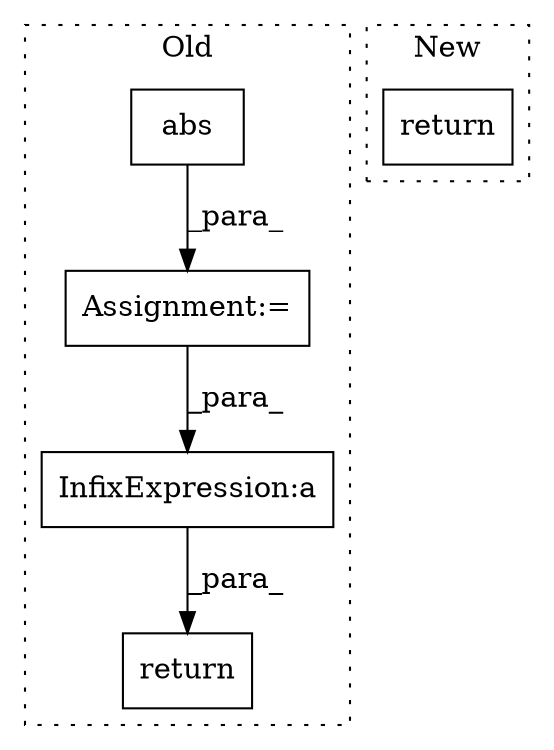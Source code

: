 digraph G {
subgraph cluster0 {
1 [label="abs" a="32" s="5023,5028" l="4,1" shape="box"];
3 [label="Assignment:=" a="7" s="5016" l="1" shape="box"];
4 [label="return" a="41" s="5148" l="7" shape="box"];
5 [label="InfixExpression:a" a="27" s="5157" l="3" shape="box"];
label = "Old";
style="dotted";
}
subgraph cluster1 {
2 [label="return" a="41" s="5327" l="12" shape="box"];
label = "New";
style="dotted";
}
1 -> 3 [label="_para_"];
3 -> 5 [label="_para_"];
5 -> 4 [label="_para_"];
}